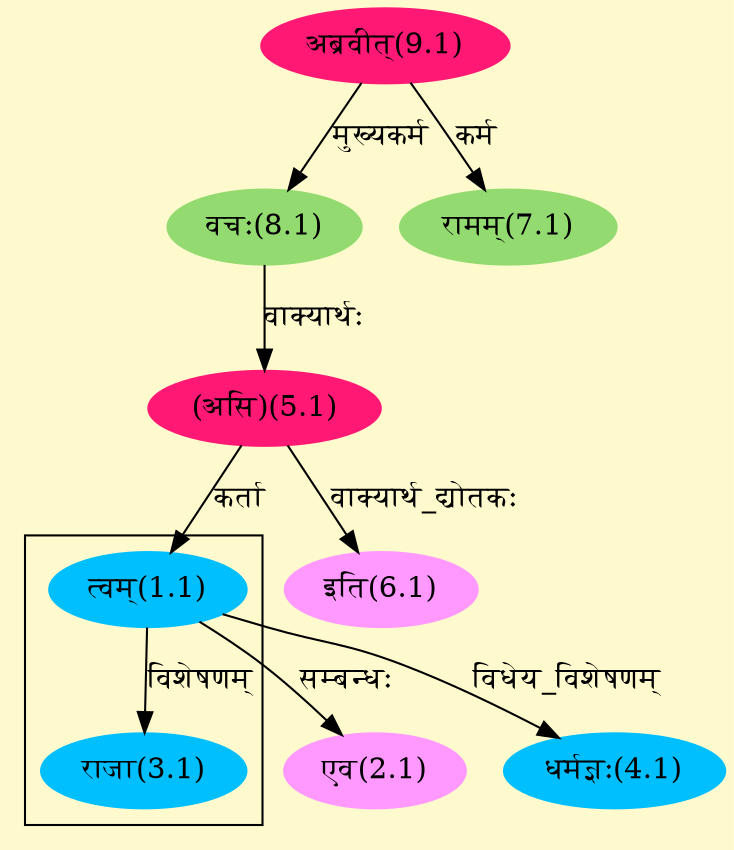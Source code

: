 digraph G{
rankdir=BT;
 compound=true;
 bgcolor="lemonchiffon1";

subgraph cluster_1{
Node3_1 [style=filled, color="#00BFFF" label = "राजा(3.1)"]
Node1_1 [style=filled, color="#00BFFF" label = "त्वम्(1.1)"]

}
Node1_1 [style=filled, color="#00BFFF" label = "त्वम्(1.1)"]
Node5_1 [style=filled, color="#FF1975" label = "(असि)(5.1)"]
Node2_1 [style=filled, color="#FF99FF" label = "एव(2.1)"]
Node4_1 [style=filled, color="#00BFFF" label = "धर्मज्ञः(4.1)"]
Node8_1 [style=filled, color="#93DB70" label = "वचः(8.1)"]
Node6_1 [style=filled, color="#FF99FF" label = "इति(6.1)"]
Node7_1 [style=filled, color="#93DB70" label = "रामम्(7.1)"]
Node9_1 [style=filled, color="#FF1975" label = "अब्रवीत्(9.1)"]
/* Start of Relations section */

Node1_1 -> Node5_1 [  label="कर्ता"  dir="back" ]
Node2_1 -> Node1_1 [  label="सम्बन्धः"  dir="back" ]
Node3_1 -> Node1_1 [  label="विशेषणम्"  dir="back" ]
Node4_1 -> Node1_1 [  label="विधेय_विशेषणम्"  dir="back" ]
Node5_1 -> Node8_1 [  label="वाक्यार्थः"  dir="back" ]
Node6_1 -> Node5_1 [  label="वाक्यार्थ_द्योतकः"  dir="back" ]
Node7_1 -> Node9_1 [  label="कर्म"  dir="back" ]
Node8_1 -> Node9_1 [  label="मुख्यकर्म"  dir="back" ]
}
